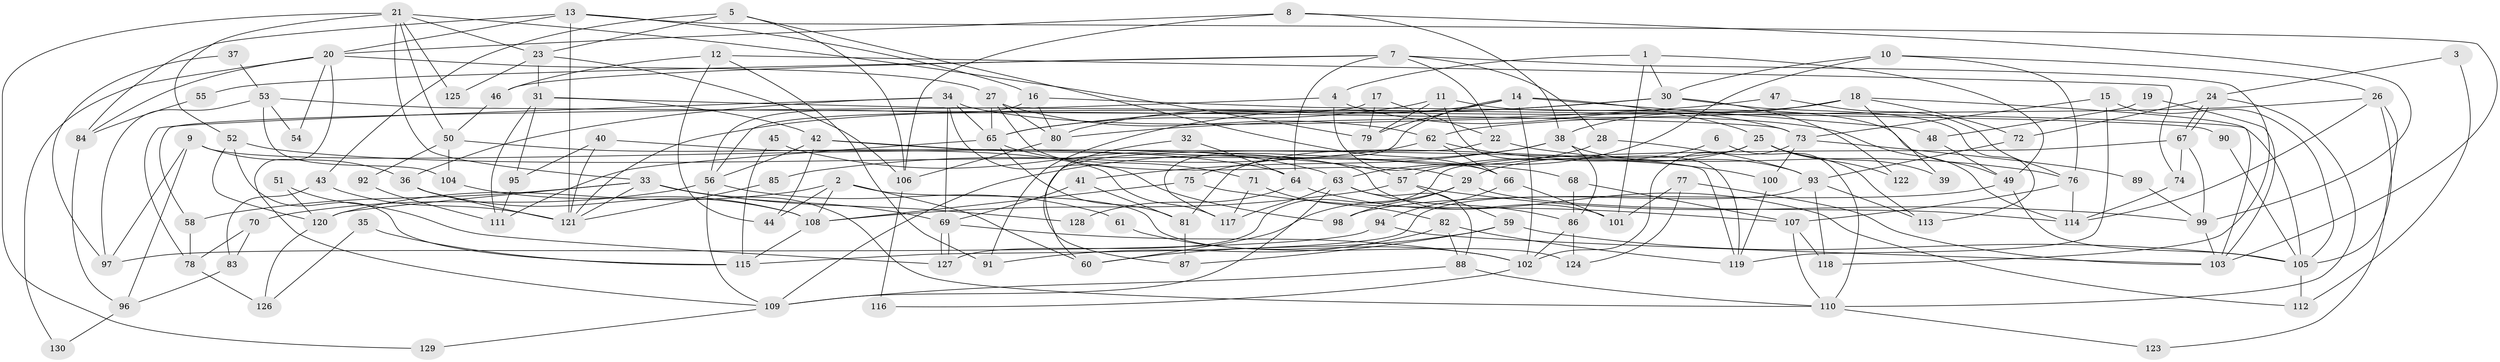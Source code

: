 // Generated by graph-tools (version 1.1) at 2025/14/03/09/25 04:14:55]
// undirected, 130 vertices, 260 edges
graph export_dot {
graph [start="1"]
  node [color=gray90,style=filled];
  1;
  2;
  3;
  4;
  5;
  6;
  7;
  8;
  9;
  10;
  11;
  12;
  13;
  14;
  15;
  16;
  17;
  18;
  19;
  20;
  21;
  22;
  23;
  24;
  25;
  26;
  27;
  28;
  29;
  30;
  31;
  32;
  33;
  34;
  35;
  36;
  37;
  38;
  39;
  40;
  41;
  42;
  43;
  44;
  45;
  46;
  47;
  48;
  49;
  50;
  51;
  52;
  53;
  54;
  55;
  56;
  57;
  58;
  59;
  60;
  61;
  62;
  63;
  64;
  65;
  66;
  67;
  68;
  69;
  70;
  71;
  72;
  73;
  74;
  75;
  76;
  77;
  78;
  79;
  80;
  81;
  82;
  83;
  84;
  85;
  86;
  87;
  88;
  89;
  90;
  91;
  92;
  93;
  94;
  95;
  96;
  97;
  98;
  99;
  100;
  101;
  102;
  103;
  104;
  105;
  106;
  107;
  108;
  109;
  110;
  111;
  112;
  113;
  114;
  115;
  116;
  117;
  118;
  119;
  120;
  121;
  122;
  123;
  124;
  125;
  126;
  127;
  128;
  129;
  130;
  1 -- 30;
  1 -- 4;
  1 -- 49;
  1 -- 101;
  2 -- 124;
  2 -- 60;
  2 -- 44;
  2 -- 108;
  2 -- 120;
  3 -- 24;
  3 -- 112;
  4 -- 73;
  4 -- 66;
  4 -- 58;
  5 -- 106;
  5 -- 23;
  5 -- 43;
  5 -- 66;
  6 -- 57;
  6 -- 110;
  7 -- 118;
  7 -- 22;
  7 -- 28;
  7 -- 46;
  7 -- 55;
  7 -- 64;
  8 -- 38;
  8 -- 20;
  8 -- 99;
  8 -- 106;
  9 -- 96;
  9 -- 36;
  9 -- 97;
  9 -- 101;
  10 -- 63;
  10 -- 30;
  10 -- 26;
  10 -- 76;
  11 -- 49;
  11 -- 65;
  11 -- 79;
  11 -- 119;
  12 -- 74;
  12 -- 91;
  12 -- 44;
  12 -- 46;
  13 -- 103;
  13 -- 16;
  13 -- 20;
  13 -- 84;
  13 -- 121;
  14 -- 117;
  14 -- 102;
  14 -- 25;
  14 -- 48;
  14 -- 79;
  14 -- 80;
  15 -- 105;
  15 -- 119;
  15 -- 73;
  16 -- 105;
  16 -- 80;
  16 -- 56;
  17 -- 56;
  17 -- 79;
  17 -- 22;
  18 -- 72;
  18 -- 121;
  18 -- 38;
  18 -- 39;
  18 -- 103;
  19 -- 48;
  19 -- 103;
  20 -- 27;
  20 -- 54;
  20 -- 84;
  20 -- 109;
  20 -- 130;
  21 -- 52;
  21 -- 79;
  21 -- 23;
  21 -- 33;
  21 -- 50;
  21 -- 125;
  21 -- 129;
  22 -- 76;
  22 -- 60;
  23 -- 31;
  23 -- 106;
  23 -- 125;
  24 -- 67;
  24 -- 67;
  24 -- 110;
  24 -- 72;
  25 -- 29;
  25 -- 39;
  25 -- 81;
  25 -- 113;
  25 -- 122;
  26 -- 62;
  26 -- 105;
  26 -- 114;
  26 -- 123;
  27 -- 80;
  27 -- 65;
  27 -- 29;
  27 -- 62;
  28 -- 75;
  28 -- 93;
  29 -- 98;
  29 -- 60;
  29 -- 114;
  30 -- 113;
  30 -- 65;
  30 -- 91;
  30 -- 122;
  31 -- 42;
  31 -- 95;
  31 -- 90;
  31 -- 111;
  32 -- 87;
  32 -- 64;
  33 -- 69;
  33 -- 58;
  33 -- 110;
  33 -- 120;
  33 -- 121;
  33 -- 128;
  34 -- 36;
  34 -- 114;
  34 -- 65;
  34 -- 69;
  34 -- 78;
  34 -- 98;
  35 -- 126;
  35 -- 115;
  36 -- 121;
  36 -- 108;
  37 -- 53;
  37 -- 97;
  38 -- 109;
  38 -- 41;
  38 -- 86;
  38 -- 93;
  40 -- 117;
  40 -- 121;
  40 -- 95;
  41 -- 69;
  41 -- 81;
  42 -- 44;
  42 -- 119;
  42 -- 56;
  42 -- 57;
  43 -- 121;
  43 -- 83;
  45 -- 115;
  45 -- 63;
  46 -- 50;
  47 -- 76;
  47 -- 80;
  48 -- 49;
  49 -- 105;
  49 -- 98;
  50 -- 64;
  50 -- 92;
  50 -- 104;
  51 -- 120;
  51 -- 127;
  52 -- 115;
  52 -- 120;
  52 -- 68;
  53 -- 97;
  53 -- 73;
  53 -- 54;
  53 -- 104;
  55 -- 84;
  56 -- 61;
  56 -- 70;
  56 -- 109;
  57 -- 108;
  57 -- 59;
  57 -- 99;
  58 -- 78;
  59 -- 60;
  59 -- 87;
  59 -- 105;
  61 -- 102;
  62 -- 66;
  62 -- 85;
  62 -- 100;
  63 -- 109;
  63 -- 86;
  63 -- 88;
  63 -- 117;
  64 -- 112;
  64 -- 128;
  65 -- 81;
  65 -- 71;
  65 -- 111;
  66 -- 101;
  66 -- 94;
  67 -- 99;
  67 -- 74;
  67 -- 127;
  68 -- 107;
  68 -- 86;
  69 -- 127;
  69 -- 127;
  69 -- 102;
  70 -- 78;
  70 -- 83;
  71 -- 82;
  71 -- 117;
  72 -- 93;
  73 -- 102;
  73 -- 89;
  73 -- 100;
  74 -- 114;
  75 -- 107;
  75 -- 108;
  76 -- 114;
  76 -- 107;
  77 -- 101;
  77 -- 103;
  77 -- 124;
  78 -- 126;
  80 -- 106;
  81 -- 87;
  82 -- 119;
  82 -- 88;
  82 -- 91;
  83 -- 96;
  84 -- 96;
  85 -- 121;
  86 -- 102;
  86 -- 124;
  88 -- 109;
  88 -- 110;
  89 -- 99;
  90 -- 105;
  92 -- 111;
  93 -- 113;
  93 -- 115;
  93 -- 118;
  94 -- 103;
  94 -- 97;
  95 -- 111;
  96 -- 130;
  99 -- 103;
  100 -- 119;
  102 -- 116;
  104 -- 108;
  105 -- 112;
  106 -- 116;
  107 -- 110;
  107 -- 118;
  108 -- 115;
  109 -- 129;
  110 -- 123;
  120 -- 126;
}
